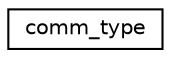 digraph "Graphical Class Hierarchy"
{
 // INTERACTIVE_SVG=YES
 // LATEX_PDF_SIZE
  edge [fontname="Helvetica",fontsize="10",labelfontname="Helvetica",labelfontsize="10"];
  node [fontname="Helvetica",fontsize="10",shape=record];
  rankdir="LR";
  Node0 [label="comm_type",height=0.2,width=0.4,color="black", fillcolor="white", style="filled",URL="$structxgrid__mod_1_1comm__type.html",tooltip="Private type used for exchange grid communication."];
}
